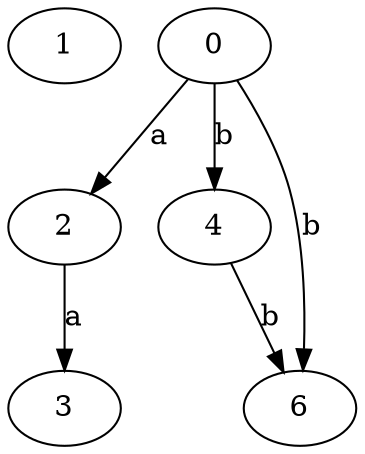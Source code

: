 strict digraph  {
1;
2;
3;
0;
4;
6;
2 -> 3  [label=a];
0 -> 2  [label=a];
0 -> 4  [label=b];
0 -> 6  [label=b];
4 -> 6  [label=b];
}
